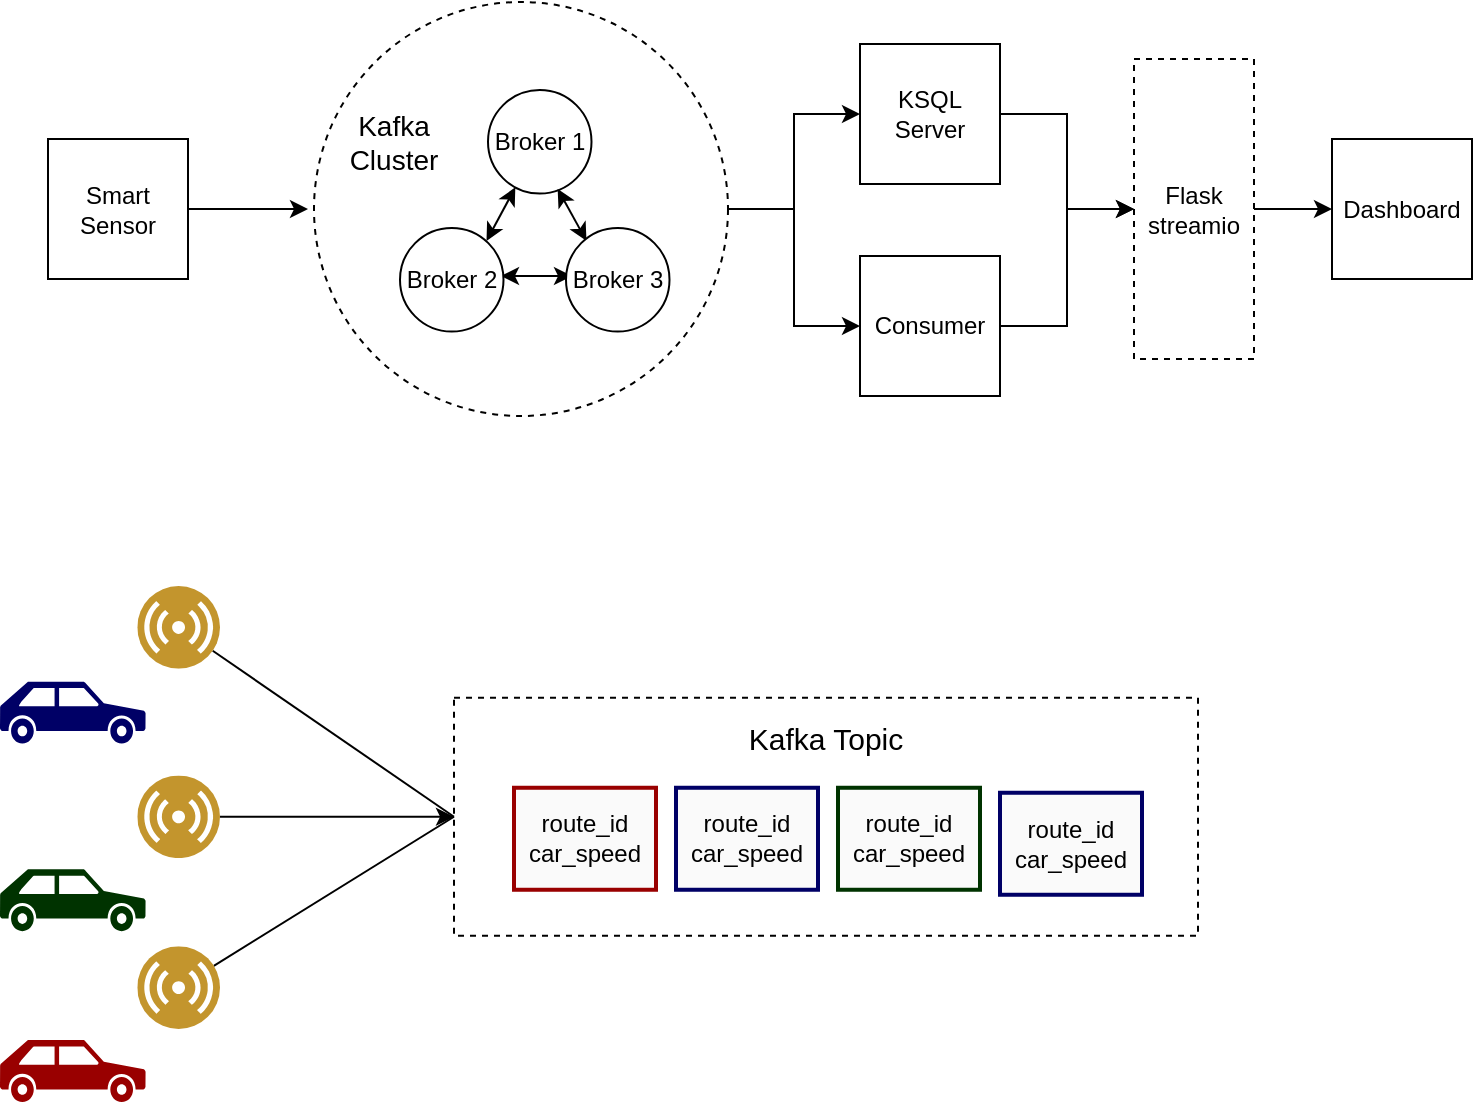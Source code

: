 <mxfile version="15.8.7" type="device"><diagram id="CWxfgHOEC36F5DmKHoYf" name="Page-1"><mxGraphModel dx="1038" dy="547" grid="0" gridSize="10" guides="1" tooltips="1" connect="1" arrows="1" fold="1" page="0" pageScale="1" pageWidth="850" pageHeight="1100" math="0" shadow="0"><root><mxCell id="0"/><mxCell id="1" parent="0"/><mxCell id="hEbdbt_4KBWOx7M51ndf-5" value="" style="rounded=0;whiteSpace=wrap;html=1;dashed=1;" vertex="1" parent="1"><mxGeometry x="278" y="400.88" width="372" height="119" as="geometry"/></mxCell><mxCell id="q5x2dJbtpT2UQJyuSoCl-6" style="edgeStyle=orthogonalEdgeStyle;rounded=0;orthogonalLoop=1;jettySize=auto;html=1;entryX=0;entryY=0.5;entryDx=0;entryDy=0;" parent="1" source="q5x2dJbtpT2UQJyuSoCl-3" target="q5x2dJbtpT2UQJyuSoCl-5" edge="1"><mxGeometry relative="1" as="geometry"/></mxCell><mxCell id="hEbdbt_4KBWOx7M51ndf-2" style="edgeStyle=orthogonalEdgeStyle;rounded=0;orthogonalLoop=1;jettySize=auto;html=1;" edge="1" parent="1" source="q5x2dJbtpT2UQJyuSoCl-3" target="hEbdbt_4KBWOx7M51ndf-1"><mxGeometry relative="1" as="geometry"/></mxCell><mxCell id="q5x2dJbtpT2UQJyuSoCl-3" value="" style="ellipse;whiteSpace=wrap;html=1;aspect=fixed;dashed=1;" parent="1" vertex="1"><mxGeometry x="208" y="53" width="207" height="207" as="geometry"/></mxCell><mxCell id="0dVjnkVRmHjBFk8ZRnNr-10" style="edgeStyle=orthogonalEdgeStyle;rounded=0;orthogonalLoop=1;jettySize=auto;html=1;entryX=0;entryY=0.5;entryDx=0;entryDy=0;" parent="1" source="0dVjnkVRmHjBFk8ZRnNr-1" edge="1"><mxGeometry relative="1" as="geometry"><mxPoint x="205" y="156.5" as="targetPoint"/></mxGeometry></mxCell><mxCell id="0dVjnkVRmHjBFk8ZRnNr-1" value="Smart Sensor" style="whiteSpace=wrap;html=1;aspect=fixed;" parent="1" vertex="1"><mxGeometry x="75" y="121.5" width="70" height="70" as="geometry"/></mxCell><mxCell id="0dVjnkVRmHjBFk8ZRnNr-3" value="Dashboard" style="whiteSpace=wrap;html=1;aspect=fixed;" parent="1" vertex="1"><mxGeometry x="717" y="121.5" width="70" height="70" as="geometry"/></mxCell><mxCell id="0dVjnkVRmHjBFk8ZRnNr-14" style="edgeStyle=orthogonalEdgeStyle;rounded=0;orthogonalLoop=1;jettySize=auto;html=1;" parent="1" source="0dVjnkVRmHjBFk8ZRnNr-12" target="0dVjnkVRmHjBFk8ZRnNr-3" edge="1"><mxGeometry relative="1" as="geometry"/></mxCell><mxCell id="0dVjnkVRmHjBFk8ZRnNr-12" value="Flask&lt;br&gt;streamio" style="rounded=0;whiteSpace=wrap;html=1;dashed=1;" parent="1" vertex="1"><mxGeometry x="618" y="81.5" width="60" height="150" as="geometry"/></mxCell><mxCell id="aL_24m86ZujRQ2D03q8j-1" value="Broker 1" style="ellipse;whiteSpace=wrap;html=1;aspect=fixed;" parent="1" vertex="1"><mxGeometry x="295" y="97" width="51.75" height="51.75" as="geometry"/></mxCell><mxCell id="aL_24m86ZujRQ2D03q8j-8" value="&lt;font style=&quot;font-size: 14px&quot;&gt;Kafka Cluster&lt;/font&gt;" style="text;html=1;strokeColor=none;fillColor=none;align=center;verticalAlign=middle;whiteSpace=wrap;rounded=0;dashed=1;" parent="1" vertex="1"><mxGeometry x="218" y="108" width="60" height="30" as="geometry"/></mxCell><mxCell id="aL_24m86ZujRQ2D03q8j-13" style="edgeStyle=none;rounded=0;orthogonalLoop=1;jettySize=auto;html=1;exitX=1;exitY=0;exitDx=0;exitDy=0;startArrow=classic;startFill=1;" parent="1" target="aL_24m86ZujRQ2D03q8j-1" edge="1"><mxGeometry relative="1" as="geometry"><mxPoint x="294.251" y="172.499" as="sourcePoint"/></mxGeometry></mxCell><mxCell id="aL_24m86ZujRQ2D03q8j-15" style="edgeStyle=none;rounded=0;orthogonalLoop=1;jettySize=auto;html=1;exitX=1;exitY=0.5;exitDx=0;exitDy=0;entryX=0;entryY=0.5;entryDx=0;entryDy=0;startArrow=classic;startFill=1;" parent="1" edge="1"><mxGeometry relative="1" as="geometry"><mxPoint x="301.5" y="190" as="sourcePoint"/><mxPoint x="337" y="190" as="targetPoint"/></mxGeometry></mxCell><mxCell id="aL_24m86ZujRQ2D03q8j-14" style="edgeStyle=none;rounded=0;orthogonalLoop=1;jettySize=auto;html=1;exitX=0;exitY=0;exitDx=0;exitDy=0;entryX=0.673;entryY=0.956;entryDx=0;entryDy=0;entryPerimeter=0;startArrow=classic;startFill=1;" parent="1" target="aL_24m86ZujRQ2D03q8j-1" edge="1"><mxGeometry relative="1" as="geometry"><mxPoint x="344.249" y="172.499" as="sourcePoint"/></mxGeometry></mxCell><mxCell id="q5x2dJbtpT2UQJyuSoCl-1" value="Broker 2" style="ellipse;whiteSpace=wrap;html=1;aspect=fixed;" parent="1" vertex="1"><mxGeometry x="251" y="166" width="51.75" height="51.75" as="geometry"/></mxCell><mxCell id="q5x2dJbtpT2UQJyuSoCl-2" value="Broker 3" style="ellipse;whiteSpace=wrap;html=1;aspect=fixed;" parent="1" vertex="1"><mxGeometry x="334" y="166" width="51.75" height="51.75" as="geometry"/></mxCell><mxCell id="q5x2dJbtpT2UQJyuSoCl-7" style="edgeStyle=orthogonalEdgeStyle;rounded=0;orthogonalLoop=1;jettySize=auto;html=1;entryX=0;entryY=0.5;entryDx=0;entryDy=0;" parent="1" source="q5x2dJbtpT2UQJyuSoCl-5" target="0dVjnkVRmHjBFk8ZRnNr-12" edge="1"><mxGeometry relative="1" as="geometry"/></mxCell><mxCell id="q5x2dJbtpT2UQJyuSoCl-5" value="KSQL Server" style="whiteSpace=wrap;html=1;aspect=fixed;" parent="1" vertex="1"><mxGeometry x="481" y="74" width="70" height="70" as="geometry"/></mxCell><mxCell id="q5x2dJbtpT2UQJyuSoCl-10" value="&lt;font color=&quot;#000000&quot;&gt;route_id&lt;br&gt;car_speed&lt;/font&gt;" style="rounded=0;whiteSpace=wrap;html=1;fillColor=#FAFAFA;strokeColor=#990000;fontColor=#ffffff;strokeWidth=2;" parent="1" vertex="1"><mxGeometry x="308" y="445.88" width="71" height="51" as="geometry"/></mxCell><mxCell id="q5x2dJbtpT2UQJyuSoCl-25" value="&lt;font color=&quot;#000000&quot;&gt;route_id&lt;br&gt;car_speed&lt;/font&gt;" style="rounded=0;whiteSpace=wrap;html=1;fillColor=#FAFAFA;strokeColor=#000066;fontColor=#ffffff;strokeWidth=2;" parent="1" vertex="1"><mxGeometry x="389" y="445.88" width="71" height="51" as="geometry"/></mxCell><mxCell id="q5x2dJbtpT2UQJyuSoCl-26" value="&lt;font color=&quot;#000000&quot;&gt;route_id&lt;br&gt;car_speed&lt;/font&gt;" style="rounded=0;whiteSpace=wrap;html=1;fillColor=#FAFAFA;strokeColor=#003300;fontColor=#ffffff;strokeWidth=2;" parent="1" vertex="1"><mxGeometry x="470" y="445.88" width="71" height="51" as="geometry"/></mxCell><mxCell id="q5x2dJbtpT2UQJyuSoCl-27" value="&lt;font color=&quot;#000000&quot;&gt;route_id&lt;br&gt;car_speed&lt;/font&gt;" style="rounded=0;whiteSpace=wrap;html=1;fillColor=#FAFAFA;strokeColor=#000066;fontColor=#ffffff;strokeWidth=2;" parent="1" vertex="1"><mxGeometry x="551" y="448.38" width="71" height="51" as="geometry"/></mxCell><mxCell id="hEbdbt_4KBWOx7M51ndf-3" style="edgeStyle=orthogonalEdgeStyle;rounded=0;orthogonalLoop=1;jettySize=auto;html=1;entryX=0;entryY=0.5;entryDx=0;entryDy=0;" edge="1" parent="1" source="hEbdbt_4KBWOx7M51ndf-1" target="0dVjnkVRmHjBFk8ZRnNr-12"><mxGeometry relative="1" as="geometry"/></mxCell><mxCell id="hEbdbt_4KBWOx7M51ndf-1" value="Consumer" style="whiteSpace=wrap;html=1;aspect=fixed;" vertex="1" parent="1"><mxGeometry x="481" y="180" width="70" height="70" as="geometry"/></mxCell><mxCell id="hEbdbt_4KBWOx7M51ndf-6" value="&lt;font style=&quot;font-size: 15px&quot;&gt;Kafka Topic&lt;/font&gt;" style="text;html=1;strokeColor=none;fillColor=none;align=center;verticalAlign=middle;whiteSpace=wrap;rounded=0;dashed=1;" vertex="1" parent="1"><mxGeometry x="415" y="405.88" width="98" height="30" as="geometry"/></mxCell><mxCell id="q5x2dJbtpT2UQJyuSoCl-8" value="" style="shape=mxgraph.signs.transportation.car_3;html=1;pointerEvents=1;fillColor=#000066;strokeColor=none;verticalLabelPosition=bottom;verticalAlign=top;align=center;dashed=1;flipV=0;flipH=1;fontColor=#ffffff;" parent="1" vertex="1"><mxGeometry x="51" y="392.794" width="72.782" height="30.978" as="geometry"/></mxCell><mxCell id="hEbdbt_4KBWOx7M51ndf-7" style="rounded=0;orthogonalLoop=1;jettySize=auto;html=1;entryX=0;entryY=0.5;entryDx=0;entryDy=0;fontSize=15;endArrow=none;endFill=0;" edge="1" parent="1" source="q5x2dJbtpT2UQJyuSoCl-9" target="hEbdbt_4KBWOx7M51ndf-5"><mxGeometry relative="1" as="geometry"/></mxCell><mxCell id="q5x2dJbtpT2UQJyuSoCl-9" value="" style="aspect=fixed;perimeter=ellipsePerimeter;html=1;align=center;shadow=0;dashed=0;fontColor=#4277BB;labelBackgroundColor=#ffffff;fontSize=12;spacingTop=3;image;image=img/lib/ibm/users/sensor.svg;" parent="1" vertex="1"><mxGeometry x="119.647" y="345" width="41.353" height="41.353" as="geometry"/></mxCell><mxCell id="q5x2dJbtpT2UQJyuSoCl-21" value="" style="shape=mxgraph.signs.transportation.car_3;html=1;pointerEvents=1;fillColor=#003300;strokeColor=none;verticalLabelPosition=bottom;verticalAlign=top;align=center;dashed=1;flipV=0;flipH=1;fontColor=#ffffff;" parent="1" vertex="1"><mxGeometry x="51" y="486.612" width="72.782" height="30.978" as="geometry"/></mxCell><mxCell id="hEbdbt_4KBWOx7M51ndf-8" style="edgeStyle=none;rounded=0;orthogonalLoop=1;jettySize=auto;html=1;entryX=0;entryY=0.5;entryDx=0;entryDy=0;fontSize=15;" edge="1" parent="1" source="q5x2dJbtpT2UQJyuSoCl-22" target="hEbdbt_4KBWOx7M51ndf-5"><mxGeometry relative="1" as="geometry"/></mxCell><mxCell id="q5x2dJbtpT2UQJyuSoCl-22" value="" style="aspect=fixed;perimeter=ellipsePerimeter;html=1;align=center;shadow=0;dashed=0;fontColor=#4277BB;labelBackgroundColor=#ffffff;fontSize=12;spacingTop=3;image;image=img/lib/ibm/users/sensor.svg;" parent="1" vertex="1"><mxGeometry x="119.647" y="439.703" width="41.353" height="41.353" as="geometry"/></mxCell><mxCell id="q5x2dJbtpT2UQJyuSoCl-23" value="" style="shape=mxgraph.signs.transportation.car_3;html=1;pointerEvents=1;fillColor=#990000;strokeColor=none;verticalLabelPosition=bottom;verticalAlign=top;align=center;dashed=1;flipV=0;flipH=1;fontColor=#ffffff;" parent="1" vertex="1"><mxGeometry x="51" y="572.022" width="72.782" height="30.978" as="geometry"/></mxCell><mxCell id="hEbdbt_4KBWOx7M51ndf-9" style="edgeStyle=none;rounded=0;orthogonalLoop=1;jettySize=auto;html=1;entryX=0;entryY=0.5;entryDx=0;entryDy=0;fontSize=15;endArrow=none;endFill=0;" edge="1" parent="1" source="q5x2dJbtpT2UQJyuSoCl-24" target="hEbdbt_4KBWOx7M51ndf-5"><mxGeometry relative="1" as="geometry"/></mxCell><mxCell id="q5x2dJbtpT2UQJyuSoCl-24" value="" style="aspect=fixed;perimeter=ellipsePerimeter;html=1;align=center;shadow=0;dashed=0;fontColor=#4277BB;labelBackgroundColor=#ffffff;fontSize=12;spacingTop=3;image;image=img/lib/ibm/users/sensor.svg;" parent="1" vertex="1"><mxGeometry x="119.647" y="525.113" width="41.353" height="41.353" as="geometry"/></mxCell></root></mxGraphModel></diagram></mxfile>